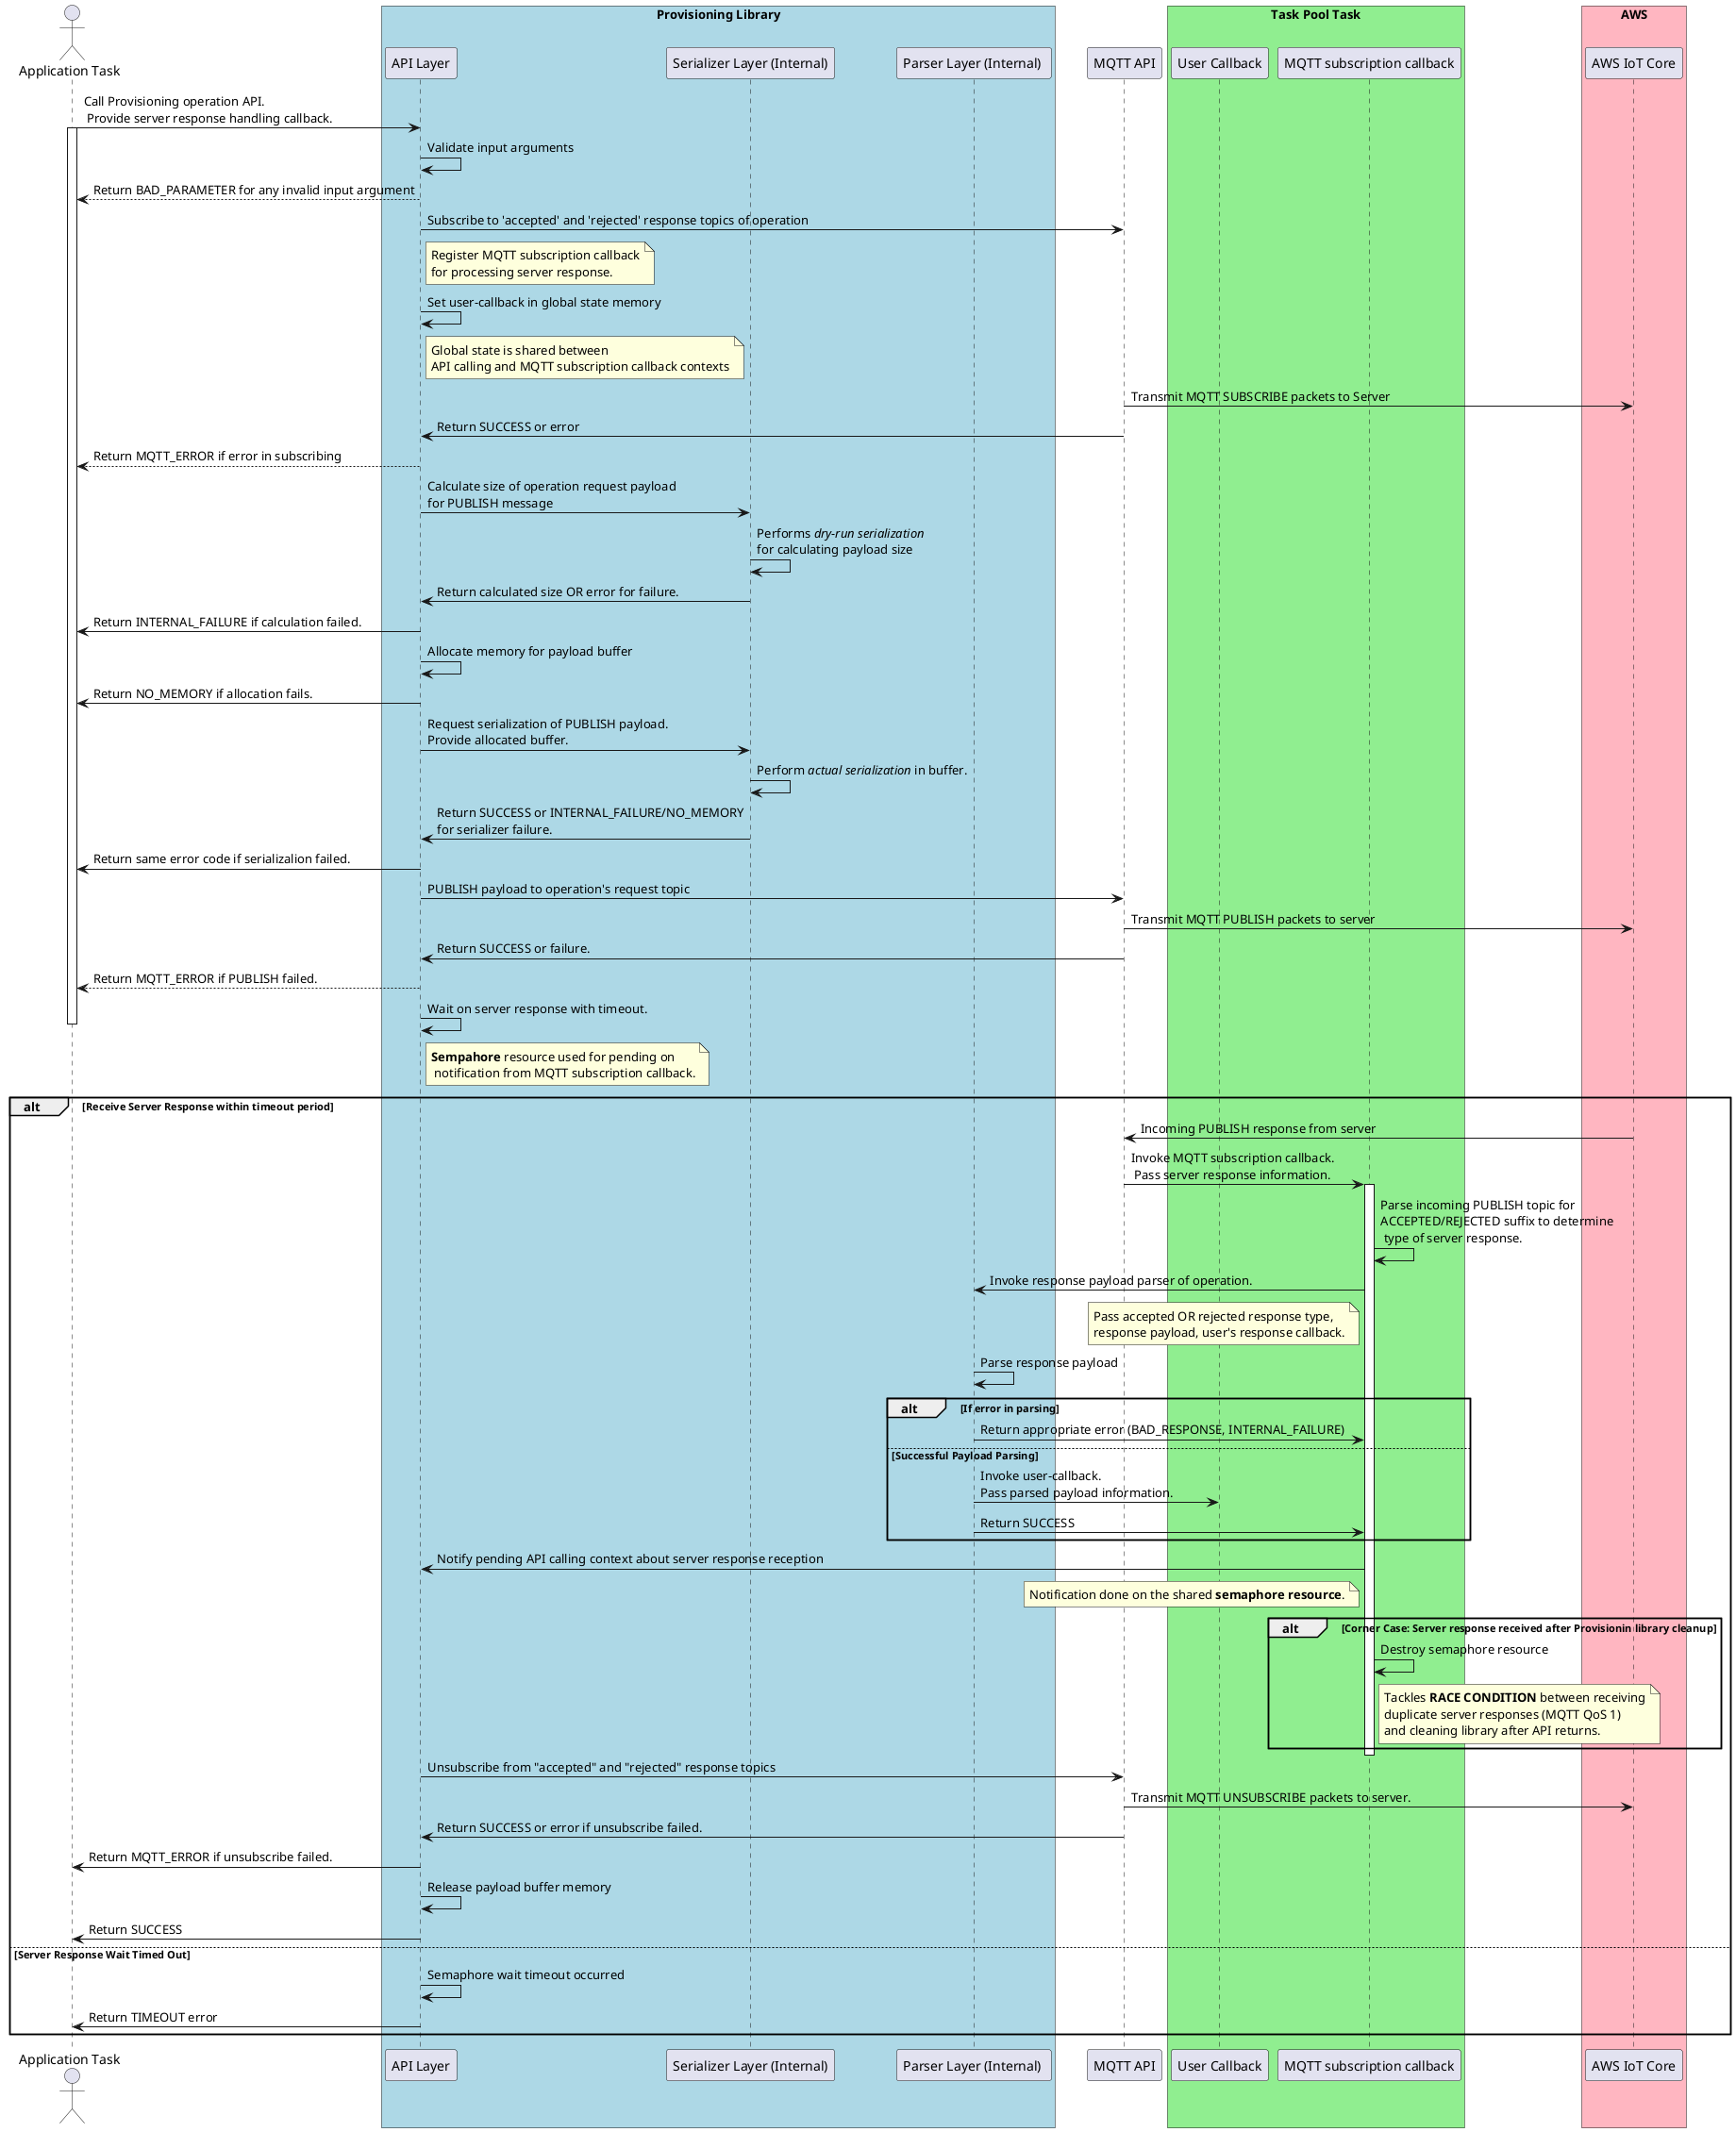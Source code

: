 @startuml
skinparam classFontSize 8
skinparam classFontName Helvetica

actor "Application Task" as app

box "Provisioning Library" #LightBlue
participant "API Layer" as provisioning
participant "Serializer Layer (Internal)" as serializer
participant "Parser Layer (Internal) " as parser
end box

participant "MQTT API" as mqtt

box "Task Pool Task" #LightGreen
participant "User Callback" as userCallback
participant "MQTT subscription callback" as callback
end box

box "AWS" #LightPink
participant "AWS IoT Core" as aws
end box

app -> provisioning: Call Provisioning operation API.\n Provide server response handling callback.
activate app

provisioning -> provisioning: Validate input arguments
provisioning --> app: Return BAD_PARAMETER for any invalid input argument

provisioning -> mqtt: Subscribe to 'accepted' and 'rejected' response topics of operation
note right of provisioning: Register MQTT subscription callback\nfor processing server response.

provisioning -> provisioning: Set user-callback in global state memory
note right of provisioning: Global state is shared between\nAPI calling and MQTT subscription callback contexts

mqtt -> aws: Transmit MQTT SUBSCRIBE packets to Server
mqtt -> provisioning: Return SUCCESS or error
provisioning --> app: Return MQTT_ERROR if error in subscribing

provisioning -> serializer: Calculate size of operation request payload\nfor PUBLISH message
serializer -> serializer: Performs <i>dry-run serialization</i>\nfor calculating payload size
serializer -> provisioning: Return calculated size OR error for failure.
provisioning -> app: Return INTERNAL_FAILURE if calculation failed.

provisioning -> provisioning: Allocate memory for payload buffer
provisioning -> app: Return NO_MEMORY if allocation fails.

provisioning -> serializer: Request serialization of PUBLISH payload. \nProvide allocated buffer.  
serializer -> serializer: Perform <i>actual serialization</i> in buffer.
serializer -> provisioning: Return SUCCESS or INTERNAL_FAILURE/NO_MEMORY\nfor serializer failure.
provisioning -> app: Return same error code if serializalion failed.

provisioning -> mqtt: PUBLISH payload to operation's request topic
mqtt -> aws: Transmit MQTT PUBLISH packets to server
mqtt -> provisioning: Return SUCCESS or failure.
provisioning --> app: Return MQTT_ERROR if PUBLISH failed.

provisioning -> provisioning: Wait on server response with timeout.
note right of provisioning: <b>Sempahore</b> resource used for pending on\n notification from MQTT subscription callback.
alt Receive Server Response within timeout period
deactivate app
aws -> mqtt : Incoming PUBLISH response from server
mqtt -> callback: Invoke MQTT subscription callback.\n Pass server response information.
activate callback
callback -> callback: Parse incoming PUBLISH topic for\nACCEPTED/REJECTED suffix to determine\n type of server response.
callback -> parser: Invoke response payload parser of operation.
note left of callback: Pass accepted OR rejected response type,\nresponse payload, user's response callback.
parser -> parser: Parse response payload
alt If error in parsing
parser -> callback: Return appropriate error (BAD_RESPONSE, INTERNAL_FAILURE)
else Successful Payload Parsing
parser -> userCallback: Invoke user-callback.\nPass parsed payload information.
parser -> callback: Return SUCCESS
end alt
callback -> provisioning: Notify pending API calling context about server response reception
note left of callback: Notification done on the shared <b>semaphore resource</b>.
alt Corner Case: Server response received after Provisionin library cleanup
callback -> callback: Destroy semaphore resource
note right of callback: Tackles <b>RACE CONDITION</b> between receiving\nduplicate server responses (MQTT QoS 1)\nand cleaning library after API returns.
end alt
deactivate callback
activate app

provisioning -> mqtt: Unsubscribe from "accepted" and "rejected" response topics
mqtt -> aws: Transmit MQTT UNSUBSCRIBE packets to server.
mqtt -> provisioning: Return SUCCESS or error if unsubscribe failed.
provisioning -> app: Return MQTT_ERROR if unsubscribe failed.

provisioning -> provisioning: Release payload buffer memory
provisioning -> app: Return SUCCESS

else Server Response Wait Timed Out
provisioning -> provisioning: Semaphore wait timeout occurred
provisioning -> app: Return TIMEOUT error
end alt
deactivate app

@enduml